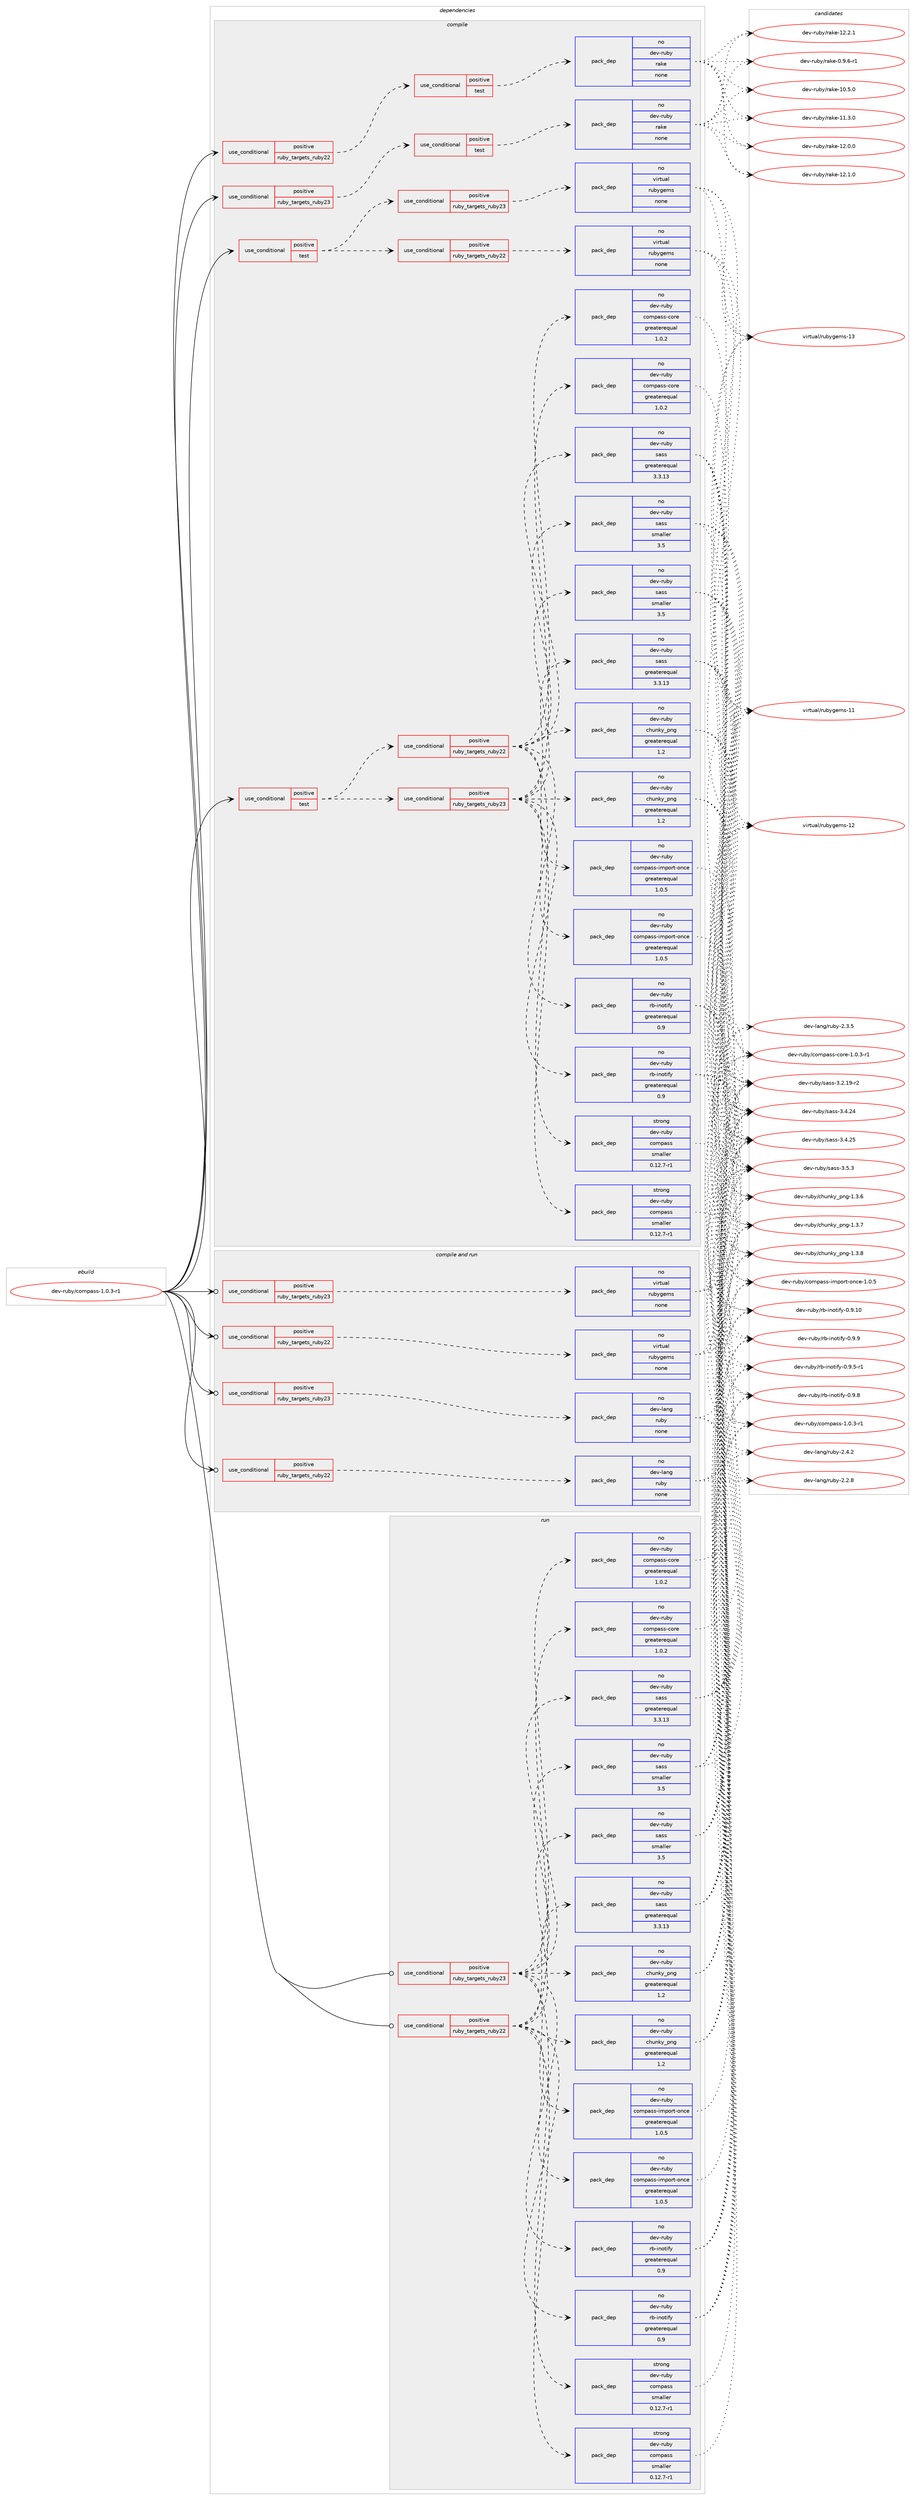 digraph prolog {

# *************
# Graph options
# *************

newrank=true;
concentrate=true;
compound=true;
graph [rankdir=LR,fontname=Helvetica,fontsize=10,ranksep=1.5];#, ranksep=2.5, nodesep=0.2];
edge  [arrowhead=vee];
node  [fontname=Helvetica,fontsize=10];

# **********
# The ebuild
# **********

subgraph cluster_leftcol {
color=gray;
rank=same;
label=<<i>ebuild</i>>;
id [label="dev-ruby/compass-1.0.3-r1", color=red, width=4, href="../dev-ruby/compass-1.0.3-r1.svg"];
}

# ****************
# The dependencies
# ****************

subgraph cluster_midcol {
color=gray;
label=<<i>dependencies</i>>;
subgraph cluster_compile {
fillcolor="#eeeeee";
style=filled;
label=<<i>compile</i>>;
subgraph cond54634 {
dependency234051 [label=<<TABLE BORDER="0" CELLBORDER="1" CELLSPACING="0" CELLPADDING="4"><TR><TD ROWSPAN="3" CELLPADDING="10">use_conditional</TD></TR><TR><TD>positive</TD></TR><TR><TD>ruby_targets_ruby22</TD></TR></TABLE>>, shape=none, color=red];
subgraph cond54635 {
dependency234052 [label=<<TABLE BORDER="0" CELLBORDER="1" CELLSPACING="0" CELLPADDING="4"><TR><TD ROWSPAN="3" CELLPADDING="10">use_conditional</TD></TR><TR><TD>positive</TD></TR><TR><TD>test</TD></TR></TABLE>>, shape=none, color=red];
subgraph pack175343 {
dependency234053 [label=<<TABLE BORDER="0" CELLBORDER="1" CELLSPACING="0" CELLPADDING="4" WIDTH="220"><TR><TD ROWSPAN="6" CELLPADDING="30">pack_dep</TD></TR><TR><TD WIDTH="110">no</TD></TR><TR><TD>dev-ruby</TD></TR><TR><TD>rake</TD></TR><TR><TD>none</TD></TR><TR><TD></TD></TR></TABLE>>, shape=none, color=blue];
}
dependency234052:e -> dependency234053:w [weight=20,style="dashed",arrowhead="vee"];
}
dependency234051:e -> dependency234052:w [weight=20,style="dashed",arrowhead="vee"];
}
id:e -> dependency234051:w [weight=20,style="solid",arrowhead="vee"];
subgraph cond54636 {
dependency234054 [label=<<TABLE BORDER="0" CELLBORDER="1" CELLSPACING="0" CELLPADDING="4"><TR><TD ROWSPAN="3" CELLPADDING="10">use_conditional</TD></TR><TR><TD>positive</TD></TR><TR><TD>ruby_targets_ruby23</TD></TR></TABLE>>, shape=none, color=red];
subgraph cond54637 {
dependency234055 [label=<<TABLE BORDER="0" CELLBORDER="1" CELLSPACING="0" CELLPADDING="4"><TR><TD ROWSPAN="3" CELLPADDING="10">use_conditional</TD></TR><TR><TD>positive</TD></TR><TR><TD>test</TD></TR></TABLE>>, shape=none, color=red];
subgraph pack175344 {
dependency234056 [label=<<TABLE BORDER="0" CELLBORDER="1" CELLSPACING="0" CELLPADDING="4" WIDTH="220"><TR><TD ROWSPAN="6" CELLPADDING="30">pack_dep</TD></TR><TR><TD WIDTH="110">no</TD></TR><TR><TD>dev-ruby</TD></TR><TR><TD>rake</TD></TR><TR><TD>none</TD></TR><TR><TD></TD></TR></TABLE>>, shape=none, color=blue];
}
dependency234055:e -> dependency234056:w [weight=20,style="dashed",arrowhead="vee"];
}
dependency234054:e -> dependency234055:w [weight=20,style="dashed",arrowhead="vee"];
}
id:e -> dependency234054:w [weight=20,style="solid",arrowhead="vee"];
subgraph cond54638 {
dependency234057 [label=<<TABLE BORDER="0" CELLBORDER="1" CELLSPACING="0" CELLPADDING="4"><TR><TD ROWSPAN="3" CELLPADDING="10">use_conditional</TD></TR><TR><TD>positive</TD></TR><TR><TD>test</TD></TR></TABLE>>, shape=none, color=red];
subgraph cond54639 {
dependency234058 [label=<<TABLE BORDER="0" CELLBORDER="1" CELLSPACING="0" CELLPADDING="4"><TR><TD ROWSPAN="3" CELLPADDING="10">use_conditional</TD></TR><TR><TD>positive</TD></TR><TR><TD>ruby_targets_ruby22</TD></TR></TABLE>>, shape=none, color=red];
subgraph pack175345 {
dependency234059 [label=<<TABLE BORDER="0" CELLBORDER="1" CELLSPACING="0" CELLPADDING="4" WIDTH="220"><TR><TD ROWSPAN="6" CELLPADDING="30">pack_dep</TD></TR><TR><TD WIDTH="110">no</TD></TR><TR><TD>dev-ruby</TD></TR><TR><TD>chunky_png</TD></TR><TR><TD>greaterequal</TD></TR><TR><TD>1.2</TD></TR></TABLE>>, shape=none, color=blue];
}
dependency234058:e -> dependency234059:w [weight=20,style="dashed",arrowhead="vee"];
subgraph pack175346 {
dependency234060 [label=<<TABLE BORDER="0" CELLBORDER="1" CELLSPACING="0" CELLPADDING="4" WIDTH="220"><TR><TD ROWSPAN="6" CELLPADDING="30">pack_dep</TD></TR><TR><TD WIDTH="110">no</TD></TR><TR><TD>dev-ruby</TD></TR><TR><TD>compass-core</TD></TR><TR><TD>greaterequal</TD></TR><TR><TD>1.0.2</TD></TR></TABLE>>, shape=none, color=blue];
}
dependency234058:e -> dependency234060:w [weight=20,style="dashed",arrowhead="vee"];
subgraph pack175347 {
dependency234061 [label=<<TABLE BORDER="0" CELLBORDER="1" CELLSPACING="0" CELLPADDING="4" WIDTH="220"><TR><TD ROWSPAN="6" CELLPADDING="30">pack_dep</TD></TR><TR><TD WIDTH="110">no</TD></TR><TR><TD>dev-ruby</TD></TR><TR><TD>compass-import-once</TD></TR><TR><TD>greaterequal</TD></TR><TR><TD>1.0.5</TD></TR></TABLE>>, shape=none, color=blue];
}
dependency234058:e -> dependency234061:w [weight=20,style="dashed",arrowhead="vee"];
subgraph pack175348 {
dependency234062 [label=<<TABLE BORDER="0" CELLBORDER="1" CELLSPACING="0" CELLPADDING="4" WIDTH="220"><TR><TD ROWSPAN="6" CELLPADDING="30">pack_dep</TD></TR><TR><TD WIDTH="110">no</TD></TR><TR><TD>dev-ruby</TD></TR><TR><TD>rb-inotify</TD></TR><TR><TD>greaterequal</TD></TR><TR><TD>0.9</TD></TR></TABLE>>, shape=none, color=blue];
}
dependency234058:e -> dependency234062:w [weight=20,style="dashed",arrowhead="vee"];
subgraph pack175349 {
dependency234063 [label=<<TABLE BORDER="0" CELLBORDER="1" CELLSPACING="0" CELLPADDING="4" WIDTH="220"><TR><TD ROWSPAN="6" CELLPADDING="30">pack_dep</TD></TR><TR><TD WIDTH="110">no</TD></TR><TR><TD>dev-ruby</TD></TR><TR><TD>sass</TD></TR><TR><TD>greaterequal</TD></TR><TR><TD>3.3.13</TD></TR></TABLE>>, shape=none, color=blue];
}
dependency234058:e -> dependency234063:w [weight=20,style="dashed",arrowhead="vee"];
subgraph pack175350 {
dependency234064 [label=<<TABLE BORDER="0" CELLBORDER="1" CELLSPACING="0" CELLPADDING="4" WIDTH="220"><TR><TD ROWSPAN="6" CELLPADDING="30">pack_dep</TD></TR><TR><TD WIDTH="110">no</TD></TR><TR><TD>dev-ruby</TD></TR><TR><TD>sass</TD></TR><TR><TD>smaller</TD></TR><TR><TD>3.5</TD></TR></TABLE>>, shape=none, color=blue];
}
dependency234058:e -> dependency234064:w [weight=20,style="dashed",arrowhead="vee"];
subgraph pack175351 {
dependency234065 [label=<<TABLE BORDER="0" CELLBORDER="1" CELLSPACING="0" CELLPADDING="4" WIDTH="220"><TR><TD ROWSPAN="6" CELLPADDING="30">pack_dep</TD></TR><TR><TD WIDTH="110">strong</TD></TR><TR><TD>dev-ruby</TD></TR><TR><TD>compass</TD></TR><TR><TD>smaller</TD></TR><TR><TD>0.12.7-r1</TD></TR></TABLE>>, shape=none, color=blue];
}
dependency234058:e -> dependency234065:w [weight=20,style="dashed",arrowhead="vee"];
}
dependency234057:e -> dependency234058:w [weight=20,style="dashed",arrowhead="vee"];
subgraph cond54640 {
dependency234066 [label=<<TABLE BORDER="0" CELLBORDER="1" CELLSPACING="0" CELLPADDING="4"><TR><TD ROWSPAN="3" CELLPADDING="10">use_conditional</TD></TR><TR><TD>positive</TD></TR><TR><TD>ruby_targets_ruby23</TD></TR></TABLE>>, shape=none, color=red];
subgraph pack175352 {
dependency234067 [label=<<TABLE BORDER="0" CELLBORDER="1" CELLSPACING="0" CELLPADDING="4" WIDTH="220"><TR><TD ROWSPAN="6" CELLPADDING="30">pack_dep</TD></TR><TR><TD WIDTH="110">no</TD></TR><TR><TD>dev-ruby</TD></TR><TR><TD>chunky_png</TD></TR><TR><TD>greaterequal</TD></TR><TR><TD>1.2</TD></TR></TABLE>>, shape=none, color=blue];
}
dependency234066:e -> dependency234067:w [weight=20,style="dashed",arrowhead="vee"];
subgraph pack175353 {
dependency234068 [label=<<TABLE BORDER="0" CELLBORDER="1" CELLSPACING="0" CELLPADDING="4" WIDTH="220"><TR><TD ROWSPAN="6" CELLPADDING="30">pack_dep</TD></TR><TR><TD WIDTH="110">no</TD></TR><TR><TD>dev-ruby</TD></TR><TR><TD>compass-core</TD></TR><TR><TD>greaterequal</TD></TR><TR><TD>1.0.2</TD></TR></TABLE>>, shape=none, color=blue];
}
dependency234066:e -> dependency234068:w [weight=20,style="dashed",arrowhead="vee"];
subgraph pack175354 {
dependency234069 [label=<<TABLE BORDER="0" CELLBORDER="1" CELLSPACING="0" CELLPADDING="4" WIDTH="220"><TR><TD ROWSPAN="6" CELLPADDING="30">pack_dep</TD></TR><TR><TD WIDTH="110">no</TD></TR><TR><TD>dev-ruby</TD></TR><TR><TD>compass-import-once</TD></TR><TR><TD>greaterequal</TD></TR><TR><TD>1.0.5</TD></TR></TABLE>>, shape=none, color=blue];
}
dependency234066:e -> dependency234069:w [weight=20,style="dashed",arrowhead="vee"];
subgraph pack175355 {
dependency234070 [label=<<TABLE BORDER="0" CELLBORDER="1" CELLSPACING="0" CELLPADDING="4" WIDTH="220"><TR><TD ROWSPAN="6" CELLPADDING="30">pack_dep</TD></TR><TR><TD WIDTH="110">no</TD></TR><TR><TD>dev-ruby</TD></TR><TR><TD>rb-inotify</TD></TR><TR><TD>greaterequal</TD></TR><TR><TD>0.9</TD></TR></TABLE>>, shape=none, color=blue];
}
dependency234066:e -> dependency234070:w [weight=20,style="dashed",arrowhead="vee"];
subgraph pack175356 {
dependency234071 [label=<<TABLE BORDER="0" CELLBORDER="1" CELLSPACING="0" CELLPADDING="4" WIDTH="220"><TR><TD ROWSPAN="6" CELLPADDING="30">pack_dep</TD></TR><TR><TD WIDTH="110">no</TD></TR><TR><TD>dev-ruby</TD></TR><TR><TD>sass</TD></TR><TR><TD>greaterequal</TD></TR><TR><TD>3.3.13</TD></TR></TABLE>>, shape=none, color=blue];
}
dependency234066:e -> dependency234071:w [weight=20,style="dashed",arrowhead="vee"];
subgraph pack175357 {
dependency234072 [label=<<TABLE BORDER="0" CELLBORDER="1" CELLSPACING="0" CELLPADDING="4" WIDTH="220"><TR><TD ROWSPAN="6" CELLPADDING="30">pack_dep</TD></TR><TR><TD WIDTH="110">no</TD></TR><TR><TD>dev-ruby</TD></TR><TR><TD>sass</TD></TR><TR><TD>smaller</TD></TR><TR><TD>3.5</TD></TR></TABLE>>, shape=none, color=blue];
}
dependency234066:e -> dependency234072:w [weight=20,style="dashed",arrowhead="vee"];
subgraph pack175358 {
dependency234073 [label=<<TABLE BORDER="0" CELLBORDER="1" CELLSPACING="0" CELLPADDING="4" WIDTH="220"><TR><TD ROWSPAN="6" CELLPADDING="30">pack_dep</TD></TR><TR><TD WIDTH="110">strong</TD></TR><TR><TD>dev-ruby</TD></TR><TR><TD>compass</TD></TR><TR><TD>smaller</TD></TR><TR><TD>0.12.7-r1</TD></TR></TABLE>>, shape=none, color=blue];
}
dependency234066:e -> dependency234073:w [weight=20,style="dashed",arrowhead="vee"];
}
dependency234057:e -> dependency234066:w [weight=20,style="dashed",arrowhead="vee"];
}
id:e -> dependency234057:w [weight=20,style="solid",arrowhead="vee"];
subgraph cond54641 {
dependency234074 [label=<<TABLE BORDER="0" CELLBORDER="1" CELLSPACING="0" CELLPADDING="4"><TR><TD ROWSPAN="3" CELLPADDING="10">use_conditional</TD></TR><TR><TD>positive</TD></TR><TR><TD>test</TD></TR></TABLE>>, shape=none, color=red];
subgraph cond54642 {
dependency234075 [label=<<TABLE BORDER="0" CELLBORDER="1" CELLSPACING="0" CELLPADDING="4"><TR><TD ROWSPAN="3" CELLPADDING="10">use_conditional</TD></TR><TR><TD>positive</TD></TR><TR><TD>ruby_targets_ruby22</TD></TR></TABLE>>, shape=none, color=red];
subgraph pack175359 {
dependency234076 [label=<<TABLE BORDER="0" CELLBORDER="1" CELLSPACING="0" CELLPADDING="4" WIDTH="220"><TR><TD ROWSPAN="6" CELLPADDING="30">pack_dep</TD></TR><TR><TD WIDTH="110">no</TD></TR><TR><TD>virtual</TD></TR><TR><TD>rubygems</TD></TR><TR><TD>none</TD></TR><TR><TD></TD></TR></TABLE>>, shape=none, color=blue];
}
dependency234075:e -> dependency234076:w [weight=20,style="dashed",arrowhead="vee"];
}
dependency234074:e -> dependency234075:w [weight=20,style="dashed",arrowhead="vee"];
subgraph cond54643 {
dependency234077 [label=<<TABLE BORDER="0" CELLBORDER="1" CELLSPACING="0" CELLPADDING="4"><TR><TD ROWSPAN="3" CELLPADDING="10">use_conditional</TD></TR><TR><TD>positive</TD></TR><TR><TD>ruby_targets_ruby23</TD></TR></TABLE>>, shape=none, color=red];
subgraph pack175360 {
dependency234078 [label=<<TABLE BORDER="0" CELLBORDER="1" CELLSPACING="0" CELLPADDING="4" WIDTH="220"><TR><TD ROWSPAN="6" CELLPADDING="30">pack_dep</TD></TR><TR><TD WIDTH="110">no</TD></TR><TR><TD>virtual</TD></TR><TR><TD>rubygems</TD></TR><TR><TD>none</TD></TR><TR><TD></TD></TR></TABLE>>, shape=none, color=blue];
}
dependency234077:e -> dependency234078:w [weight=20,style="dashed",arrowhead="vee"];
}
dependency234074:e -> dependency234077:w [weight=20,style="dashed",arrowhead="vee"];
}
id:e -> dependency234074:w [weight=20,style="solid",arrowhead="vee"];
}
subgraph cluster_compileandrun {
fillcolor="#eeeeee";
style=filled;
label=<<i>compile and run</i>>;
subgraph cond54644 {
dependency234079 [label=<<TABLE BORDER="0" CELLBORDER="1" CELLSPACING="0" CELLPADDING="4"><TR><TD ROWSPAN="3" CELLPADDING="10">use_conditional</TD></TR><TR><TD>positive</TD></TR><TR><TD>ruby_targets_ruby22</TD></TR></TABLE>>, shape=none, color=red];
subgraph pack175361 {
dependency234080 [label=<<TABLE BORDER="0" CELLBORDER="1" CELLSPACING="0" CELLPADDING="4" WIDTH="220"><TR><TD ROWSPAN="6" CELLPADDING="30">pack_dep</TD></TR><TR><TD WIDTH="110">no</TD></TR><TR><TD>dev-lang</TD></TR><TR><TD>ruby</TD></TR><TR><TD>none</TD></TR><TR><TD></TD></TR></TABLE>>, shape=none, color=blue];
}
dependency234079:e -> dependency234080:w [weight=20,style="dashed",arrowhead="vee"];
}
id:e -> dependency234079:w [weight=20,style="solid",arrowhead="odotvee"];
subgraph cond54645 {
dependency234081 [label=<<TABLE BORDER="0" CELLBORDER="1" CELLSPACING="0" CELLPADDING="4"><TR><TD ROWSPAN="3" CELLPADDING="10">use_conditional</TD></TR><TR><TD>positive</TD></TR><TR><TD>ruby_targets_ruby22</TD></TR></TABLE>>, shape=none, color=red];
subgraph pack175362 {
dependency234082 [label=<<TABLE BORDER="0" CELLBORDER="1" CELLSPACING="0" CELLPADDING="4" WIDTH="220"><TR><TD ROWSPAN="6" CELLPADDING="30">pack_dep</TD></TR><TR><TD WIDTH="110">no</TD></TR><TR><TD>virtual</TD></TR><TR><TD>rubygems</TD></TR><TR><TD>none</TD></TR><TR><TD></TD></TR></TABLE>>, shape=none, color=blue];
}
dependency234081:e -> dependency234082:w [weight=20,style="dashed",arrowhead="vee"];
}
id:e -> dependency234081:w [weight=20,style="solid",arrowhead="odotvee"];
subgraph cond54646 {
dependency234083 [label=<<TABLE BORDER="0" CELLBORDER="1" CELLSPACING="0" CELLPADDING="4"><TR><TD ROWSPAN="3" CELLPADDING="10">use_conditional</TD></TR><TR><TD>positive</TD></TR><TR><TD>ruby_targets_ruby23</TD></TR></TABLE>>, shape=none, color=red];
subgraph pack175363 {
dependency234084 [label=<<TABLE BORDER="0" CELLBORDER="1" CELLSPACING="0" CELLPADDING="4" WIDTH="220"><TR><TD ROWSPAN="6" CELLPADDING="30">pack_dep</TD></TR><TR><TD WIDTH="110">no</TD></TR><TR><TD>dev-lang</TD></TR><TR><TD>ruby</TD></TR><TR><TD>none</TD></TR><TR><TD></TD></TR></TABLE>>, shape=none, color=blue];
}
dependency234083:e -> dependency234084:w [weight=20,style="dashed",arrowhead="vee"];
}
id:e -> dependency234083:w [weight=20,style="solid",arrowhead="odotvee"];
subgraph cond54647 {
dependency234085 [label=<<TABLE BORDER="0" CELLBORDER="1" CELLSPACING="0" CELLPADDING="4"><TR><TD ROWSPAN="3" CELLPADDING="10">use_conditional</TD></TR><TR><TD>positive</TD></TR><TR><TD>ruby_targets_ruby23</TD></TR></TABLE>>, shape=none, color=red];
subgraph pack175364 {
dependency234086 [label=<<TABLE BORDER="0" CELLBORDER="1" CELLSPACING="0" CELLPADDING="4" WIDTH="220"><TR><TD ROWSPAN="6" CELLPADDING="30">pack_dep</TD></TR><TR><TD WIDTH="110">no</TD></TR><TR><TD>virtual</TD></TR><TR><TD>rubygems</TD></TR><TR><TD>none</TD></TR><TR><TD></TD></TR></TABLE>>, shape=none, color=blue];
}
dependency234085:e -> dependency234086:w [weight=20,style="dashed",arrowhead="vee"];
}
id:e -> dependency234085:w [weight=20,style="solid",arrowhead="odotvee"];
}
subgraph cluster_run {
fillcolor="#eeeeee";
style=filled;
label=<<i>run</i>>;
subgraph cond54648 {
dependency234087 [label=<<TABLE BORDER="0" CELLBORDER="1" CELLSPACING="0" CELLPADDING="4"><TR><TD ROWSPAN="3" CELLPADDING="10">use_conditional</TD></TR><TR><TD>positive</TD></TR><TR><TD>ruby_targets_ruby22</TD></TR></TABLE>>, shape=none, color=red];
subgraph pack175365 {
dependency234088 [label=<<TABLE BORDER="0" CELLBORDER="1" CELLSPACING="0" CELLPADDING="4" WIDTH="220"><TR><TD ROWSPAN="6" CELLPADDING="30">pack_dep</TD></TR><TR><TD WIDTH="110">no</TD></TR><TR><TD>dev-ruby</TD></TR><TR><TD>chunky_png</TD></TR><TR><TD>greaterequal</TD></TR><TR><TD>1.2</TD></TR></TABLE>>, shape=none, color=blue];
}
dependency234087:e -> dependency234088:w [weight=20,style="dashed",arrowhead="vee"];
subgraph pack175366 {
dependency234089 [label=<<TABLE BORDER="0" CELLBORDER="1" CELLSPACING="0" CELLPADDING="4" WIDTH="220"><TR><TD ROWSPAN="6" CELLPADDING="30">pack_dep</TD></TR><TR><TD WIDTH="110">no</TD></TR><TR><TD>dev-ruby</TD></TR><TR><TD>compass-core</TD></TR><TR><TD>greaterequal</TD></TR><TR><TD>1.0.2</TD></TR></TABLE>>, shape=none, color=blue];
}
dependency234087:e -> dependency234089:w [weight=20,style="dashed",arrowhead="vee"];
subgraph pack175367 {
dependency234090 [label=<<TABLE BORDER="0" CELLBORDER="1" CELLSPACING="0" CELLPADDING="4" WIDTH="220"><TR><TD ROWSPAN="6" CELLPADDING="30">pack_dep</TD></TR><TR><TD WIDTH="110">no</TD></TR><TR><TD>dev-ruby</TD></TR><TR><TD>compass-import-once</TD></TR><TR><TD>greaterequal</TD></TR><TR><TD>1.0.5</TD></TR></TABLE>>, shape=none, color=blue];
}
dependency234087:e -> dependency234090:w [weight=20,style="dashed",arrowhead="vee"];
subgraph pack175368 {
dependency234091 [label=<<TABLE BORDER="0" CELLBORDER="1" CELLSPACING="0" CELLPADDING="4" WIDTH="220"><TR><TD ROWSPAN="6" CELLPADDING="30">pack_dep</TD></TR><TR><TD WIDTH="110">no</TD></TR><TR><TD>dev-ruby</TD></TR><TR><TD>rb-inotify</TD></TR><TR><TD>greaterequal</TD></TR><TR><TD>0.9</TD></TR></TABLE>>, shape=none, color=blue];
}
dependency234087:e -> dependency234091:w [weight=20,style="dashed",arrowhead="vee"];
subgraph pack175369 {
dependency234092 [label=<<TABLE BORDER="0" CELLBORDER="1" CELLSPACING="0" CELLPADDING="4" WIDTH="220"><TR><TD ROWSPAN="6" CELLPADDING="30">pack_dep</TD></TR><TR><TD WIDTH="110">no</TD></TR><TR><TD>dev-ruby</TD></TR><TR><TD>sass</TD></TR><TR><TD>greaterequal</TD></TR><TR><TD>3.3.13</TD></TR></TABLE>>, shape=none, color=blue];
}
dependency234087:e -> dependency234092:w [weight=20,style="dashed",arrowhead="vee"];
subgraph pack175370 {
dependency234093 [label=<<TABLE BORDER="0" CELLBORDER="1" CELLSPACING="0" CELLPADDING="4" WIDTH="220"><TR><TD ROWSPAN="6" CELLPADDING="30">pack_dep</TD></TR><TR><TD WIDTH="110">no</TD></TR><TR><TD>dev-ruby</TD></TR><TR><TD>sass</TD></TR><TR><TD>smaller</TD></TR><TR><TD>3.5</TD></TR></TABLE>>, shape=none, color=blue];
}
dependency234087:e -> dependency234093:w [weight=20,style="dashed",arrowhead="vee"];
subgraph pack175371 {
dependency234094 [label=<<TABLE BORDER="0" CELLBORDER="1" CELLSPACING="0" CELLPADDING="4" WIDTH="220"><TR><TD ROWSPAN="6" CELLPADDING="30">pack_dep</TD></TR><TR><TD WIDTH="110">strong</TD></TR><TR><TD>dev-ruby</TD></TR><TR><TD>compass</TD></TR><TR><TD>smaller</TD></TR><TR><TD>0.12.7-r1</TD></TR></TABLE>>, shape=none, color=blue];
}
dependency234087:e -> dependency234094:w [weight=20,style="dashed",arrowhead="vee"];
}
id:e -> dependency234087:w [weight=20,style="solid",arrowhead="odot"];
subgraph cond54649 {
dependency234095 [label=<<TABLE BORDER="0" CELLBORDER="1" CELLSPACING="0" CELLPADDING="4"><TR><TD ROWSPAN="3" CELLPADDING="10">use_conditional</TD></TR><TR><TD>positive</TD></TR><TR><TD>ruby_targets_ruby23</TD></TR></TABLE>>, shape=none, color=red];
subgraph pack175372 {
dependency234096 [label=<<TABLE BORDER="0" CELLBORDER="1" CELLSPACING="0" CELLPADDING="4" WIDTH="220"><TR><TD ROWSPAN="6" CELLPADDING="30">pack_dep</TD></TR><TR><TD WIDTH="110">no</TD></TR><TR><TD>dev-ruby</TD></TR><TR><TD>chunky_png</TD></TR><TR><TD>greaterequal</TD></TR><TR><TD>1.2</TD></TR></TABLE>>, shape=none, color=blue];
}
dependency234095:e -> dependency234096:w [weight=20,style="dashed",arrowhead="vee"];
subgraph pack175373 {
dependency234097 [label=<<TABLE BORDER="0" CELLBORDER="1" CELLSPACING="0" CELLPADDING="4" WIDTH="220"><TR><TD ROWSPAN="6" CELLPADDING="30">pack_dep</TD></TR><TR><TD WIDTH="110">no</TD></TR><TR><TD>dev-ruby</TD></TR><TR><TD>compass-core</TD></TR><TR><TD>greaterequal</TD></TR><TR><TD>1.0.2</TD></TR></TABLE>>, shape=none, color=blue];
}
dependency234095:e -> dependency234097:w [weight=20,style="dashed",arrowhead="vee"];
subgraph pack175374 {
dependency234098 [label=<<TABLE BORDER="0" CELLBORDER="1" CELLSPACING="0" CELLPADDING="4" WIDTH="220"><TR><TD ROWSPAN="6" CELLPADDING="30">pack_dep</TD></TR><TR><TD WIDTH="110">no</TD></TR><TR><TD>dev-ruby</TD></TR><TR><TD>compass-import-once</TD></TR><TR><TD>greaterequal</TD></TR><TR><TD>1.0.5</TD></TR></TABLE>>, shape=none, color=blue];
}
dependency234095:e -> dependency234098:w [weight=20,style="dashed",arrowhead="vee"];
subgraph pack175375 {
dependency234099 [label=<<TABLE BORDER="0" CELLBORDER="1" CELLSPACING="0" CELLPADDING="4" WIDTH="220"><TR><TD ROWSPAN="6" CELLPADDING="30">pack_dep</TD></TR><TR><TD WIDTH="110">no</TD></TR><TR><TD>dev-ruby</TD></TR><TR><TD>rb-inotify</TD></TR><TR><TD>greaterequal</TD></TR><TR><TD>0.9</TD></TR></TABLE>>, shape=none, color=blue];
}
dependency234095:e -> dependency234099:w [weight=20,style="dashed",arrowhead="vee"];
subgraph pack175376 {
dependency234100 [label=<<TABLE BORDER="0" CELLBORDER="1" CELLSPACING="0" CELLPADDING="4" WIDTH="220"><TR><TD ROWSPAN="6" CELLPADDING="30">pack_dep</TD></TR><TR><TD WIDTH="110">no</TD></TR><TR><TD>dev-ruby</TD></TR><TR><TD>sass</TD></TR><TR><TD>greaterequal</TD></TR><TR><TD>3.3.13</TD></TR></TABLE>>, shape=none, color=blue];
}
dependency234095:e -> dependency234100:w [weight=20,style="dashed",arrowhead="vee"];
subgraph pack175377 {
dependency234101 [label=<<TABLE BORDER="0" CELLBORDER="1" CELLSPACING="0" CELLPADDING="4" WIDTH="220"><TR><TD ROWSPAN="6" CELLPADDING="30">pack_dep</TD></TR><TR><TD WIDTH="110">no</TD></TR><TR><TD>dev-ruby</TD></TR><TR><TD>sass</TD></TR><TR><TD>smaller</TD></TR><TR><TD>3.5</TD></TR></TABLE>>, shape=none, color=blue];
}
dependency234095:e -> dependency234101:w [weight=20,style="dashed",arrowhead="vee"];
subgraph pack175378 {
dependency234102 [label=<<TABLE BORDER="0" CELLBORDER="1" CELLSPACING="0" CELLPADDING="4" WIDTH="220"><TR><TD ROWSPAN="6" CELLPADDING="30">pack_dep</TD></TR><TR><TD WIDTH="110">strong</TD></TR><TR><TD>dev-ruby</TD></TR><TR><TD>compass</TD></TR><TR><TD>smaller</TD></TR><TR><TD>0.12.7-r1</TD></TR></TABLE>>, shape=none, color=blue];
}
dependency234095:e -> dependency234102:w [weight=20,style="dashed",arrowhead="vee"];
}
id:e -> dependency234095:w [weight=20,style="solid",arrowhead="odot"];
}
}

# **************
# The candidates
# **************

subgraph cluster_choices {
rank=same;
color=gray;
label=<<i>candidates</i>>;

subgraph choice175343 {
color=black;
nodesep=1;
choice100101118451141179812147114971071014548465746544511449 [label="dev-ruby/rake-0.9.6-r1", color=red, width=4,href="../dev-ruby/rake-0.9.6-r1.svg"];
choice1001011184511411798121471149710710145494846534648 [label="dev-ruby/rake-10.5.0", color=red, width=4,href="../dev-ruby/rake-10.5.0.svg"];
choice1001011184511411798121471149710710145494946514648 [label="dev-ruby/rake-11.3.0", color=red, width=4,href="../dev-ruby/rake-11.3.0.svg"];
choice1001011184511411798121471149710710145495046484648 [label="dev-ruby/rake-12.0.0", color=red, width=4,href="../dev-ruby/rake-12.0.0.svg"];
choice1001011184511411798121471149710710145495046494648 [label="dev-ruby/rake-12.1.0", color=red, width=4,href="../dev-ruby/rake-12.1.0.svg"];
choice1001011184511411798121471149710710145495046504649 [label="dev-ruby/rake-12.2.1", color=red, width=4,href="../dev-ruby/rake-12.2.1.svg"];
dependency234053:e -> choice100101118451141179812147114971071014548465746544511449:w [style=dotted,weight="100"];
dependency234053:e -> choice1001011184511411798121471149710710145494846534648:w [style=dotted,weight="100"];
dependency234053:e -> choice1001011184511411798121471149710710145494946514648:w [style=dotted,weight="100"];
dependency234053:e -> choice1001011184511411798121471149710710145495046484648:w [style=dotted,weight="100"];
dependency234053:e -> choice1001011184511411798121471149710710145495046494648:w [style=dotted,weight="100"];
dependency234053:e -> choice1001011184511411798121471149710710145495046504649:w [style=dotted,weight="100"];
}
subgraph choice175344 {
color=black;
nodesep=1;
choice100101118451141179812147114971071014548465746544511449 [label="dev-ruby/rake-0.9.6-r1", color=red, width=4,href="../dev-ruby/rake-0.9.6-r1.svg"];
choice1001011184511411798121471149710710145494846534648 [label="dev-ruby/rake-10.5.0", color=red, width=4,href="../dev-ruby/rake-10.5.0.svg"];
choice1001011184511411798121471149710710145494946514648 [label="dev-ruby/rake-11.3.0", color=red, width=4,href="../dev-ruby/rake-11.3.0.svg"];
choice1001011184511411798121471149710710145495046484648 [label="dev-ruby/rake-12.0.0", color=red, width=4,href="../dev-ruby/rake-12.0.0.svg"];
choice1001011184511411798121471149710710145495046494648 [label="dev-ruby/rake-12.1.0", color=red, width=4,href="../dev-ruby/rake-12.1.0.svg"];
choice1001011184511411798121471149710710145495046504649 [label="dev-ruby/rake-12.2.1", color=red, width=4,href="../dev-ruby/rake-12.2.1.svg"];
dependency234056:e -> choice100101118451141179812147114971071014548465746544511449:w [style=dotted,weight="100"];
dependency234056:e -> choice1001011184511411798121471149710710145494846534648:w [style=dotted,weight="100"];
dependency234056:e -> choice1001011184511411798121471149710710145494946514648:w [style=dotted,weight="100"];
dependency234056:e -> choice1001011184511411798121471149710710145495046484648:w [style=dotted,weight="100"];
dependency234056:e -> choice1001011184511411798121471149710710145495046494648:w [style=dotted,weight="100"];
dependency234056:e -> choice1001011184511411798121471149710710145495046504649:w [style=dotted,weight="100"];
}
subgraph choice175345 {
color=black;
nodesep=1;
choice1001011184511411798121479910411711010712195112110103454946514654 [label="dev-ruby/chunky_png-1.3.6", color=red, width=4,href="../dev-ruby/chunky_png-1.3.6.svg"];
choice1001011184511411798121479910411711010712195112110103454946514655 [label="dev-ruby/chunky_png-1.3.7", color=red, width=4,href="../dev-ruby/chunky_png-1.3.7.svg"];
choice1001011184511411798121479910411711010712195112110103454946514656 [label="dev-ruby/chunky_png-1.3.8", color=red, width=4,href="../dev-ruby/chunky_png-1.3.8.svg"];
dependency234059:e -> choice1001011184511411798121479910411711010712195112110103454946514654:w [style=dotted,weight="100"];
dependency234059:e -> choice1001011184511411798121479910411711010712195112110103454946514655:w [style=dotted,weight="100"];
dependency234059:e -> choice1001011184511411798121479910411711010712195112110103454946514656:w [style=dotted,weight="100"];
}
subgraph choice175346 {
color=black;
nodesep=1;
choice100101118451141179812147991111091129711511545991111141014549464846514511449 [label="dev-ruby/compass-core-1.0.3-r1", color=red, width=4,href="../dev-ruby/compass-core-1.0.3-r1.svg"];
dependency234060:e -> choice100101118451141179812147991111091129711511545991111141014549464846514511449:w [style=dotted,weight="100"];
}
subgraph choice175347 {
color=black;
nodesep=1;
choice1001011184511411798121479911110911297115115451051091121111141164511111099101454946484653 [label="dev-ruby/compass-import-once-1.0.5", color=red, width=4,href="../dev-ruby/compass-import-once-1.0.5.svg"];
dependency234061:e -> choice1001011184511411798121479911110911297115115451051091121111141164511111099101454946484653:w [style=dotted,weight="100"];
}
subgraph choice175348 {
color=black;
nodesep=1;
choice100101118451141179812147114984510511011111610510212145484657464948 [label="dev-ruby/rb-inotify-0.9.10", color=red, width=4,href="../dev-ruby/rb-inotify-0.9.10.svg"];
choice10010111845114117981214711498451051101111161051021214548465746534511449 [label="dev-ruby/rb-inotify-0.9.5-r1", color=red, width=4,href="../dev-ruby/rb-inotify-0.9.5-r1.svg"];
choice1001011184511411798121471149845105110111116105102121454846574656 [label="dev-ruby/rb-inotify-0.9.8", color=red, width=4,href="../dev-ruby/rb-inotify-0.9.8.svg"];
choice1001011184511411798121471149845105110111116105102121454846574657 [label="dev-ruby/rb-inotify-0.9.9", color=red, width=4,href="../dev-ruby/rb-inotify-0.9.9.svg"];
dependency234062:e -> choice100101118451141179812147114984510511011111610510212145484657464948:w [style=dotted,weight="100"];
dependency234062:e -> choice10010111845114117981214711498451051101111161051021214548465746534511449:w [style=dotted,weight="100"];
dependency234062:e -> choice1001011184511411798121471149845105110111116105102121454846574656:w [style=dotted,weight="100"];
dependency234062:e -> choice1001011184511411798121471149845105110111116105102121454846574657:w [style=dotted,weight="100"];
}
subgraph choice175349 {
color=black;
nodesep=1;
choice10010111845114117981214711597115115455146504649574511450 [label="dev-ruby/sass-3.2.19-r2", color=red, width=4,href="../dev-ruby/sass-3.2.19-r2.svg"];
choice1001011184511411798121471159711511545514652465052 [label="dev-ruby/sass-3.4.24", color=red, width=4,href="../dev-ruby/sass-3.4.24.svg"];
choice1001011184511411798121471159711511545514652465053 [label="dev-ruby/sass-3.4.25", color=red, width=4,href="../dev-ruby/sass-3.4.25.svg"];
choice10010111845114117981214711597115115455146534651 [label="dev-ruby/sass-3.5.3", color=red, width=4,href="../dev-ruby/sass-3.5.3.svg"];
dependency234063:e -> choice10010111845114117981214711597115115455146504649574511450:w [style=dotted,weight="100"];
dependency234063:e -> choice1001011184511411798121471159711511545514652465052:w [style=dotted,weight="100"];
dependency234063:e -> choice1001011184511411798121471159711511545514652465053:w [style=dotted,weight="100"];
dependency234063:e -> choice10010111845114117981214711597115115455146534651:w [style=dotted,weight="100"];
}
subgraph choice175350 {
color=black;
nodesep=1;
choice10010111845114117981214711597115115455146504649574511450 [label="dev-ruby/sass-3.2.19-r2", color=red, width=4,href="../dev-ruby/sass-3.2.19-r2.svg"];
choice1001011184511411798121471159711511545514652465052 [label="dev-ruby/sass-3.4.24", color=red, width=4,href="../dev-ruby/sass-3.4.24.svg"];
choice1001011184511411798121471159711511545514652465053 [label="dev-ruby/sass-3.4.25", color=red, width=4,href="../dev-ruby/sass-3.4.25.svg"];
choice10010111845114117981214711597115115455146534651 [label="dev-ruby/sass-3.5.3", color=red, width=4,href="../dev-ruby/sass-3.5.3.svg"];
dependency234064:e -> choice10010111845114117981214711597115115455146504649574511450:w [style=dotted,weight="100"];
dependency234064:e -> choice1001011184511411798121471159711511545514652465052:w [style=dotted,weight="100"];
dependency234064:e -> choice1001011184511411798121471159711511545514652465053:w [style=dotted,weight="100"];
dependency234064:e -> choice10010111845114117981214711597115115455146534651:w [style=dotted,weight="100"];
}
subgraph choice175351 {
color=black;
nodesep=1;
choice10010111845114117981214799111109112971151154549464846514511449 [label="dev-ruby/compass-1.0.3-r1", color=red, width=4,href="../dev-ruby/compass-1.0.3-r1.svg"];
dependency234065:e -> choice10010111845114117981214799111109112971151154549464846514511449:w [style=dotted,weight="100"];
}
subgraph choice175352 {
color=black;
nodesep=1;
choice1001011184511411798121479910411711010712195112110103454946514654 [label="dev-ruby/chunky_png-1.3.6", color=red, width=4,href="../dev-ruby/chunky_png-1.3.6.svg"];
choice1001011184511411798121479910411711010712195112110103454946514655 [label="dev-ruby/chunky_png-1.3.7", color=red, width=4,href="../dev-ruby/chunky_png-1.3.7.svg"];
choice1001011184511411798121479910411711010712195112110103454946514656 [label="dev-ruby/chunky_png-1.3.8", color=red, width=4,href="../dev-ruby/chunky_png-1.3.8.svg"];
dependency234067:e -> choice1001011184511411798121479910411711010712195112110103454946514654:w [style=dotted,weight="100"];
dependency234067:e -> choice1001011184511411798121479910411711010712195112110103454946514655:w [style=dotted,weight="100"];
dependency234067:e -> choice1001011184511411798121479910411711010712195112110103454946514656:w [style=dotted,weight="100"];
}
subgraph choice175353 {
color=black;
nodesep=1;
choice100101118451141179812147991111091129711511545991111141014549464846514511449 [label="dev-ruby/compass-core-1.0.3-r1", color=red, width=4,href="../dev-ruby/compass-core-1.0.3-r1.svg"];
dependency234068:e -> choice100101118451141179812147991111091129711511545991111141014549464846514511449:w [style=dotted,weight="100"];
}
subgraph choice175354 {
color=black;
nodesep=1;
choice1001011184511411798121479911110911297115115451051091121111141164511111099101454946484653 [label="dev-ruby/compass-import-once-1.0.5", color=red, width=4,href="../dev-ruby/compass-import-once-1.0.5.svg"];
dependency234069:e -> choice1001011184511411798121479911110911297115115451051091121111141164511111099101454946484653:w [style=dotted,weight="100"];
}
subgraph choice175355 {
color=black;
nodesep=1;
choice100101118451141179812147114984510511011111610510212145484657464948 [label="dev-ruby/rb-inotify-0.9.10", color=red, width=4,href="../dev-ruby/rb-inotify-0.9.10.svg"];
choice10010111845114117981214711498451051101111161051021214548465746534511449 [label="dev-ruby/rb-inotify-0.9.5-r1", color=red, width=4,href="../dev-ruby/rb-inotify-0.9.5-r1.svg"];
choice1001011184511411798121471149845105110111116105102121454846574656 [label="dev-ruby/rb-inotify-0.9.8", color=red, width=4,href="../dev-ruby/rb-inotify-0.9.8.svg"];
choice1001011184511411798121471149845105110111116105102121454846574657 [label="dev-ruby/rb-inotify-0.9.9", color=red, width=4,href="../dev-ruby/rb-inotify-0.9.9.svg"];
dependency234070:e -> choice100101118451141179812147114984510511011111610510212145484657464948:w [style=dotted,weight="100"];
dependency234070:e -> choice10010111845114117981214711498451051101111161051021214548465746534511449:w [style=dotted,weight="100"];
dependency234070:e -> choice1001011184511411798121471149845105110111116105102121454846574656:w [style=dotted,weight="100"];
dependency234070:e -> choice1001011184511411798121471149845105110111116105102121454846574657:w [style=dotted,weight="100"];
}
subgraph choice175356 {
color=black;
nodesep=1;
choice10010111845114117981214711597115115455146504649574511450 [label="dev-ruby/sass-3.2.19-r2", color=red, width=4,href="../dev-ruby/sass-3.2.19-r2.svg"];
choice1001011184511411798121471159711511545514652465052 [label="dev-ruby/sass-3.4.24", color=red, width=4,href="../dev-ruby/sass-3.4.24.svg"];
choice1001011184511411798121471159711511545514652465053 [label="dev-ruby/sass-3.4.25", color=red, width=4,href="../dev-ruby/sass-3.4.25.svg"];
choice10010111845114117981214711597115115455146534651 [label="dev-ruby/sass-3.5.3", color=red, width=4,href="../dev-ruby/sass-3.5.3.svg"];
dependency234071:e -> choice10010111845114117981214711597115115455146504649574511450:w [style=dotted,weight="100"];
dependency234071:e -> choice1001011184511411798121471159711511545514652465052:w [style=dotted,weight="100"];
dependency234071:e -> choice1001011184511411798121471159711511545514652465053:w [style=dotted,weight="100"];
dependency234071:e -> choice10010111845114117981214711597115115455146534651:w [style=dotted,weight="100"];
}
subgraph choice175357 {
color=black;
nodesep=1;
choice10010111845114117981214711597115115455146504649574511450 [label="dev-ruby/sass-3.2.19-r2", color=red, width=4,href="../dev-ruby/sass-3.2.19-r2.svg"];
choice1001011184511411798121471159711511545514652465052 [label="dev-ruby/sass-3.4.24", color=red, width=4,href="../dev-ruby/sass-3.4.24.svg"];
choice1001011184511411798121471159711511545514652465053 [label="dev-ruby/sass-3.4.25", color=red, width=4,href="../dev-ruby/sass-3.4.25.svg"];
choice10010111845114117981214711597115115455146534651 [label="dev-ruby/sass-3.5.3", color=red, width=4,href="../dev-ruby/sass-3.5.3.svg"];
dependency234072:e -> choice10010111845114117981214711597115115455146504649574511450:w [style=dotted,weight="100"];
dependency234072:e -> choice1001011184511411798121471159711511545514652465052:w [style=dotted,weight="100"];
dependency234072:e -> choice1001011184511411798121471159711511545514652465053:w [style=dotted,weight="100"];
dependency234072:e -> choice10010111845114117981214711597115115455146534651:w [style=dotted,weight="100"];
}
subgraph choice175358 {
color=black;
nodesep=1;
choice10010111845114117981214799111109112971151154549464846514511449 [label="dev-ruby/compass-1.0.3-r1", color=red, width=4,href="../dev-ruby/compass-1.0.3-r1.svg"];
dependency234073:e -> choice10010111845114117981214799111109112971151154549464846514511449:w [style=dotted,weight="100"];
}
subgraph choice175359 {
color=black;
nodesep=1;
choice118105114116117971084711411798121103101109115454949 [label="virtual/rubygems-11", color=red, width=4,href="../virtual/rubygems-11.svg"];
choice118105114116117971084711411798121103101109115454950 [label="virtual/rubygems-12", color=red, width=4,href="../virtual/rubygems-12.svg"];
choice118105114116117971084711411798121103101109115454951 [label="virtual/rubygems-13", color=red, width=4,href="../virtual/rubygems-13.svg"];
dependency234076:e -> choice118105114116117971084711411798121103101109115454949:w [style=dotted,weight="100"];
dependency234076:e -> choice118105114116117971084711411798121103101109115454950:w [style=dotted,weight="100"];
dependency234076:e -> choice118105114116117971084711411798121103101109115454951:w [style=dotted,weight="100"];
}
subgraph choice175360 {
color=black;
nodesep=1;
choice118105114116117971084711411798121103101109115454949 [label="virtual/rubygems-11", color=red, width=4,href="../virtual/rubygems-11.svg"];
choice118105114116117971084711411798121103101109115454950 [label="virtual/rubygems-12", color=red, width=4,href="../virtual/rubygems-12.svg"];
choice118105114116117971084711411798121103101109115454951 [label="virtual/rubygems-13", color=red, width=4,href="../virtual/rubygems-13.svg"];
dependency234078:e -> choice118105114116117971084711411798121103101109115454949:w [style=dotted,weight="100"];
dependency234078:e -> choice118105114116117971084711411798121103101109115454950:w [style=dotted,weight="100"];
dependency234078:e -> choice118105114116117971084711411798121103101109115454951:w [style=dotted,weight="100"];
}
subgraph choice175361 {
color=black;
nodesep=1;
choice10010111845108971101034711411798121455046504656 [label="dev-lang/ruby-2.2.8", color=red, width=4,href="../dev-lang/ruby-2.2.8.svg"];
choice10010111845108971101034711411798121455046514653 [label="dev-lang/ruby-2.3.5", color=red, width=4,href="../dev-lang/ruby-2.3.5.svg"];
choice10010111845108971101034711411798121455046524650 [label="dev-lang/ruby-2.4.2", color=red, width=4,href="../dev-lang/ruby-2.4.2.svg"];
dependency234080:e -> choice10010111845108971101034711411798121455046504656:w [style=dotted,weight="100"];
dependency234080:e -> choice10010111845108971101034711411798121455046514653:w [style=dotted,weight="100"];
dependency234080:e -> choice10010111845108971101034711411798121455046524650:w [style=dotted,weight="100"];
}
subgraph choice175362 {
color=black;
nodesep=1;
choice118105114116117971084711411798121103101109115454949 [label="virtual/rubygems-11", color=red, width=4,href="../virtual/rubygems-11.svg"];
choice118105114116117971084711411798121103101109115454950 [label="virtual/rubygems-12", color=red, width=4,href="../virtual/rubygems-12.svg"];
choice118105114116117971084711411798121103101109115454951 [label="virtual/rubygems-13", color=red, width=4,href="../virtual/rubygems-13.svg"];
dependency234082:e -> choice118105114116117971084711411798121103101109115454949:w [style=dotted,weight="100"];
dependency234082:e -> choice118105114116117971084711411798121103101109115454950:w [style=dotted,weight="100"];
dependency234082:e -> choice118105114116117971084711411798121103101109115454951:w [style=dotted,weight="100"];
}
subgraph choice175363 {
color=black;
nodesep=1;
choice10010111845108971101034711411798121455046504656 [label="dev-lang/ruby-2.2.8", color=red, width=4,href="../dev-lang/ruby-2.2.8.svg"];
choice10010111845108971101034711411798121455046514653 [label="dev-lang/ruby-2.3.5", color=red, width=4,href="../dev-lang/ruby-2.3.5.svg"];
choice10010111845108971101034711411798121455046524650 [label="dev-lang/ruby-2.4.2", color=red, width=4,href="../dev-lang/ruby-2.4.2.svg"];
dependency234084:e -> choice10010111845108971101034711411798121455046504656:w [style=dotted,weight="100"];
dependency234084:e -> choice10010111845108971101034711411798121455046514653:w [style=dotted,weight="100"];
dependency234084:e -> choice10010111845108971101034711411798121455046524650:w [style=dotted,weight="100"];
}
subgraph choice175364 {
color=black;
nodesep=1;
choice118105114116117971084711411798121103101109115454949 [label="virtual/rubygems-11", color=red, width=4,href="../virtual/rubygems-11.svg"];
choice118105114116117971084711411798121103101109115454950 [label="virtual/rubygems-12", color=red, width=4,href="../virtual/rubygems-12.svg"];
choice118105114116117971084711411798121103101109115454951 [label="virtual/rubygems-13", color=red, width=4,href="../virtual/rubygems-13.svg"];
dependency234086:e -> choice118105114116117971084711411798121103101109115454949:w [style=dotted,weight="100"];
dependency234086:e -> choice118105114116117971084711411798121103101109115454950:w [style=dotted,weight="100"];
dependency234086:e -> choice118105114116117971084711411798121103101109115454951:w [style=dotted,weight="100"];
}
subgraph choice175365 {
color=black;
nodesep=1;
choice1001011184511411798121479910411711010712195112110103454946514654 [label="dev-ruby/chunky_png-1.3.6", color=red, width=4,href="../dev-ruby/chunky_png-1.3.6.svg"];
choice1001011184511411798121479910411711010712195112110103454946514655 [label="dev-ruby/chunky_png-1.3.7", color=red, width=4,href="../dev-ruby/chunky_png-1.3.7.svg"];
choice1001011184511411798121479910411711010712195112110103454946514656 [label="dev-ruby/chunky_png-1.3.8", color=red, width=4,href="../dev-ruby/chunky_png-1.3.8.svg"];
dependency234088:e -> choice1001011184511411798121479910411711010712195112110103454946514654:w [style=dotted,weight="100"];
dependency234088:e -> choice1001011184511411798121479910411711010712195112110103454946514655:w [style=dotted,weight="100"];
dependency234088:e -> choice1001011184511411798121479910411711010712195112110103454946514656:w [style=dotted,weight="100"];
}
subgraph choice175366 {
color=black;
nodesep=1;
choice100101118451141179812147991111091129711511545991111141014549464846514511449 [label="dev-ruby/compass-core-1.0.3-r1", color=red, width=4,href="../dev-ruby/compass-core-1.0.3-r1.svg"];
dependency234089:e -> choice100101118451141179812147991111091129711511545991111141014549464846514511449:w [style=dotted,weight="100"];
}
subgraph choice175367 {
color=black;
nodesep=1;
choice1001011184511411798121479911110911297115115451051091121111141164511111099101454946484653 [label="dev-ruby/compass-import-once-1.0.5", color=red, width=4,href="../dev-ruby/compass-import-once-1.0.5.svg"];
dependency234090:e -> choice1001011184511411798121479911110911297115115451051091121111141164511111099101454946484653:w [style=dotted,weight="100"];
}
subgraph choice175368 {
color=black;
nodesep=1;
choice100101118451141179812147114984510511011111610510212145484657464948 [label="dev-ruby/rb-inotify-0.9.10", color=red, width=4,href="../dev-ruby/rb-inotify-0.9.10.svg"];
choice10010111845114117981214711498451051101111161051021214548465746534511449 [label="dev-ruby/rb-inotify-0.9.5-r1", color=red, width=4,href="../dev-ruby/rb-inotify-0.9.5-r1.svg"];
choice1001011184511411798121471149845105110111116105102121454846574656 [label="dev-ruby/rb-inotify-0.9.8", color=red, width=4,href="../dev-ruby/rb-inotify-0.9.8.svg"];
choice1001011184511411798121471149845105110111116105102121454846574657 [label="dev-ruby/rb-inotify-0.9.9", color=red, width=4,href="../dev-ruby/rb-inotify-0.9.9.svg"];
dependency234091:e -> choice100101118451141179812147114984510511011111610510212145484657464948:w [style=dotted,weight="100"];
dependency234091:e -> choice10010111845114117981214711498451051101111161051021214548465746534511449:w [style=dotted,weight="100"];
dependency234091:e -> choice1001011184511411798121471149845105110111116105102121454846574656:w [style=dotted,weight="100"];
dependency234091:e -> choice1001011184511411798121471149845105110111116105102121454846574657:w [style=dotted,weight="100"];
}
subgraph choice175369 {
color=black;
nodesep=1;
choice10010111845114117981214711597115115455146504649574511450 [label="dev-ruby/sass-3.2.19-r2", color=red, width=4,href="../dev-ruby/sass-3.2.19-r2.svg"];
choice1001011184511411798121471159711511545514652465052 [label="dev-ruby/sass-3.4.24", color=red, width=4,href="../dev-ruby/sass-3.4.24.svg"];
choice1001011184511411798121471159711511545514652465053 [label="dev-ruby/sass-3.4.25", color=red, width=4,href="../dev-ruby/sass-3.4.25.svg"];
choice10010111845114117981214711597115115455146534651 [label="dev-ruby/sass-3.5.3", color=red, width=4,href="../dev-ruby/sass-3.5.3.svg"];
dependency234092:e -> choice10010111845114117981214711597115115455146504649574511450:w [style=dotted,weight="100"];
dependency234092:e -> choice1001011184511411798121471159711511545514652465052:w [style=dotted,weight="100"];
dependency234092:e -> choice1001011184511411798121471159711511545514652465053:w [style=dotted,weight="100"];
dependency234092:e -> choice10010111845114117981214711597115115455146534651:w [style=dotted,weight="100"];
}
subgraph choice175370 {
color=black;
nodesep=1;
choice10010111845114117981214711597115115455146504649574511450 [label="dev-ruby/sass-3.2.19-r2", color=red, width=4,href="../dev-ruby/sass-3.2.19-r2.svg"];
choice1001011184511411798121471159711511545514652465052 [label="dev-ruby/sass-3.4.24", color=red, width=4,href="../dev-ruby/sass-3.4.24.svg"];
choice1001011184511411798121471159711511545514652465053 [label="dev-ruby/sass-3.4.25", color=red, width=4,href="../dev-ruby/sass-3.4.25.svg"];
choice10010111845114117981214711597115115455146534651 [label="dev-ruby/sass-3.5.3", color=red, width=4,href="../dev-ruby/sass-3.5.3.svg"];
dependency234093:e -> choice10010111845114117981214711597115115455146504649574511450:w [style=dotted,weight="100"];
dependency234093:e -> choice1001011184511411798121471159711511545514652465052:w [style=dotted,weight="100"];
dependency234093:e -> choice1001011184511411798121471159711511545514652465053:w [style=dotted,weight="100"];
dependency234093:e -> choice10010111845114117981214711597115115455146534651:w [style=dotted,weight="100"];
}
subgraph choice175371 {
color=black;
nodesep=1;
choice10010111845114117981214799111109112971151154549464846514511449 [label="dev-ruby/compass-1.0.3-r1", color=red, width=4,href="../dev-ruby/compass-1.0.3-r1.svg"];
dependency234094:e -> choice10010111845114117981214799111109112971151154549464846514511449:w [style=dotted,weight="100"];
}
subgraph choice175372 {
color=black;
nodesep=1;
choice1001011184511411798121479910411711010712195112110103454946514654 [label="dev-ruby/chunky_png-1.3.6", color=red, width=4,href="../dev-ruby/chunky_png-1.3.6.svg"];
choice1001011184511411798121479910411711010712195112110103454946514655 [label="dev-ruby/chunky_png-1.3.7", color=red, width=4,href="../dev-ruby/chunky_png-1.3.7.svg"];
choice1001011184511411798121479910411711010712195112110103454946514656 [label="dev-ruby/chunky_png-1.3.8", color=red, width=4,href="../dev-ruby/chunky_png-1.3.8.svg"];
dependency234096:e -> choice1001011184511411798121479910411711010712195112110103454946514654:w [style=dotted,weight="100"];
dependency234096:e -> choice1001011184511411798121479910411711010712195112110103454946514655:w [style=dotted,weight="100"];
dependency234096:e -> choice1001011184511411798121479910411711010712195112110103454946514656:w [style=dotted,weight="100"];
}
subgraph choice175373 {
color=black;
nodesep=1;
choice100101118451141179812147991111091129711511545991111141014549464846514511449 [label="dev-ruby/compass-core-1.0.3-r1", color=red, width=4,href="../dev-ruby/compass-core-1.0.3-r1.svg"];
dependency234097:e -> choice100101118451141179812147991111091129711511545991111141014549464846514511449:w [style=dotted,weight="100"];
}
subgraph choice175374 {
color=black;
nodesep=1;
choice1001011184511411798121479911110911297115115451051091121111141164511111099101454946484653 [label="dev-ruby/compass-import-once-1.0.5", color=red, width=4,href="../dev-ruby/compass-import-once-1.0.5.svg"];
dependency234098:e -> choice1001011184511411798121479911110911297115115451051091121111141164511111099101454946484653:w [style=dotted,weight="100"];
}
subgraph choice175375 {
color=black;
nodesep=1;
choice100101118451141179812147114984510511011111610510212145484657464948 [label="dev-ruby/rb-inotify-0.9.10", color=red, width=4,href="../dev-ruby/rb-inotify-0.9.10.svg"];
choice10010111845114117981214711498451051101111161051021214548465746534511449 [label="dev-ruby/rb-inotify-0.9.5-r1", color=red, width=4,href="../dev-ruby/rb-inotify-0.9.5-r1.svg"];
choice1001011184511411798121471149845105110111116105102121454846574656 [label="dev-ruby/rb-inotify-0.9.8", color=red, width=4,href="../dev-ruby/rb-inotify-0.9.8.svg"];
choice1001011184511411798121471149845105110111116105102121454846574657 [label="dev-ruby/rb-inotify-0.9.9", color=red, width=4,href="../dev-ruby/rb-inotify-0.9.9.svg"];
dependency234099:e -> choice100101118451141179812147114984510511011111610510212145484657464948:w [style=dotted,weight="100"];
dependency234099:e -> choice10010111845114117981214711498451051101111161051021214548465746534511449:w [style=dotted,weight="100"];
dependency234099:e -> choice1001011184511411798121471149845105110111116105102121454846574656:w [style=dotted,weight="100"];
dependency234099:e -> choice1001011184511411798121471149845105110111116105102121454846574657:w [style=dotted,weight="100"];
}
subgraph choice175376 {
color=black;
nodesep=1;
choice10010111845114117981214711597115115455146504649574511450 [label="dev-ruby/sass-3.2.19-r2", color=red, width=4,href="../dev-ruby/sass-3.2.19-r2.svg"];
choice1001011184511411798121471159711511545514652465052 [label="dev-ruby/sass-3.4.24", color=red, width=4,href="../dev-ruby/sass-3.4.24.svg"];
choice1001011184511411798121471159711511545514652465053 [label="dev-ruby/sass-3.4.25", color=red, width=4,href="../dev-ruby/sass-3.4.25.svg"];
choice10010111845114117981214711597115115455146534651 [label="dev-ruby/sass-3.5.3", color=red, width=4,href="../dev-ruby/sass-3.5.3.svg"];
dependency234100:e -> choice10010111845114117981214711597115115455146504649574511450:w [style=dotted,weight="100"];
dependency234100:e -> choice1001011184511411798121471159711511545514652465052:w [style=dotted,weight="100"];
dependency234100:e -> choice1001011184511411798121471159711511545514652465053:w [style=dotted,weight="100"];
dependency234100:e -> choice10010111845114117981214711597115115455146534651:w [style=dotted,weight="100"];
}
subgraph choice175377 {
color=black;
nodesep=1;
choice10010111845114117981214711597115115455146504649574511450 [label="dev-ruby/sass-3.2.19-r2", color=red, width=4,href="../dev-ruby/sass-3.2.19-r2.svg"];
choice1001011184511411798121471159711511545514652465052 [label="dev-ruby/sass-3.4.24", color=red, width=4,href="../dev-ruby/sass-3.4.24.svg"];
choice1001011184511411798121471159711511545514652465053 [label="dev-ruby/sass-3.4.25", color=red, width=4,href="../dev-ruby/sass-3.4.25.svg"];
choice10010111845114117981214711597115115455146534651 [label="dev-ruby/sass-3.5.3", color=red, width=4,href="../dev-ruby/sass-3.5.3.svg"];
dependency234101:e -> choice10010111845114117981214711597115115455146504649574511450:w [style=dotted,weight="100"];
dependency234101:e -> choice1001011184511411798121471159711511545514652465052:w [style=dotted,weight="100"];
dependency234101:e -> choice1001011184511411798121471159711511545514652465053:w [style=dotted,weight="100"];
dependency234101:e -> choice10010111845114117981214711597115115455146534651:w [style=dotted,weight="100"];
}
subgraph choice175378 {
color=black;
nodesep=1;
choice10010111845114117981214799111109112971151154549464846514511449 [label="dev-ruby/compass-1.0.3-r1", color=red, width=4,href="../dev-ruby/compass-1.0.3-r1.svg"];
dependency234102:e -> choice10010111845114117981214799111109112971151154549464846514511449:w [style=dotted,weight="100"];
}
}

}
